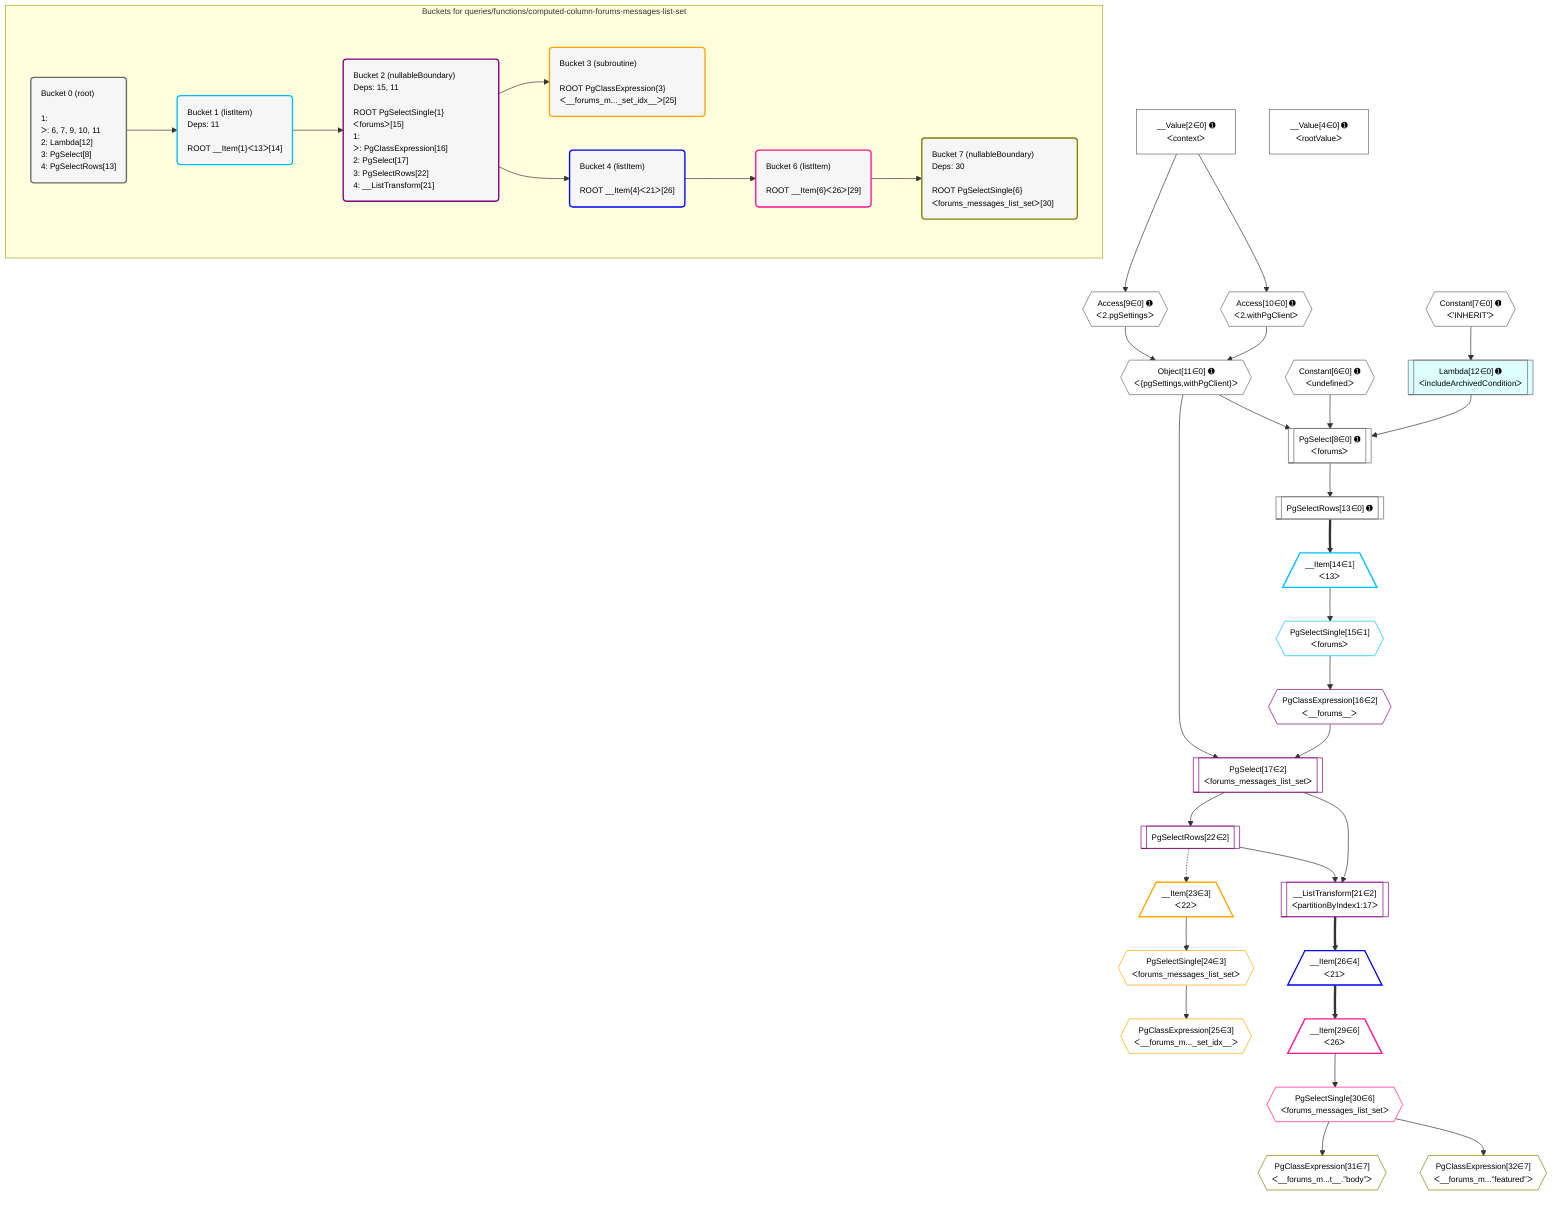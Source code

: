 %%{init: {'themeVariables': { 'fontSize': '12px'}}}%%
graph TD
    classDef path fill:#eee,stroke:#000,color:#000
    classDef plan fill:#fff,stroke-width:1px,color:#000
    classDef itemplan fill:#fff,stroke-width:2px,color:#000
    classDef unbatchedplan fill:#dff,stroke-width:1px,color:#000
    classDef sideeffectplan fill:#fcc,stroke-width:2px,color:#000
    classDef bucket fill:#f6f6f6,color:#000,stroke-width:2px,text-align:left


    %% plan dependencies
    PgSelect8[["PgSelect[8∈0] ➊<br />ᐸforumsᐳ"]]:::plan
    Object11{{"Object[11∈0] ➊<br />ᐸ{pgSettings,withPgClient}ᐳ"}}:::plan
    Constant6{{"Constant[6∈0] ➊<br />ᐸundefinedᐳ"}}:::plan
    Lambda12[["Lambda[12∈0] ➊<br />ᐸincludeArchivedConditionᐳ"]]:::unbatchedplan
    Object11 & Constant6 & Lambda12 --> PgSelect8
    Access9{{"Access[9∈0] ➊<br />ᐸ2.pgSettingsᐳ"}}:::plan
    Access10{{"Access[10∈0] ➊<br />ᐸ2.withPgClientᐳ"}}:::plan
    Access9 & Access10 --> Object11
    __Value2["__Value[2∈0] ➊<br />ᐸcontextᐳ"]:::plan
    __Value2 --> Access9
    __Value2 --> Access10
    Constant7{{"Constant[7∈0] ➊<br />ᐸ'INHERIT'ᐳ"}}:::plan
    Constant7 --> Lambda12
    PgSelectRows13[["PgSelectRows[13∈0] ➊"]]:::plan
    PgSelect8 --> PgSelectRows13
    __Value4["__Value[4∈0] ➊<br />ᐸrootValueᐳ"]:::plan
    __Item14[/"__Item[14∈1]<br />ᐸ13ᐳ"\]:::itemplan
    PgSelectRows13 ==> __Item14
    PgSelectSingle15{{"PgSelectSingle[15∈1]<br />ᐸforumsᐳ"}}:::plan
    __Item14 --> PgSelectSingle15
    PgSelect17[["PgSelect[17∈2]<br />ᐸforums_messages_list_setᐳ"]]:::plan
    PgClassExpression16{{"PgClassExpression[16∈2]<br />ᐸ__forums__ᐳ"}}:::plan
    Object11 & PgClassExpression16 --> PgSelect17
    __ListTransform21[["__ListTransform[21∈2]<br />ᐸpartitionByIndex1:17ᐳ"]]:::plan
    PgSelectRows22[["PgSelectRows[22∈2]"]]:::plan
    PgSelectRows22 & PgSelect17 --> __ListTransform21
    PgSelectSingle15 --> PgClassExpression16
    PgSelect17 --> PgSelectRows22
    __Item23[/"__Item[23∈3]<br />ᐸ22ᐳ"\]:::itemplan
    PgSelectRows22 -.-> __Item23
    PgSelectSingle24{{"PgSelectSingle[24∈3]<br />ᐸforums_messages_list_setᐳ"}}:::plan
    __Item23 --> PgSelectSingle24
    PgClassExpression25{{"PgClassExpression[25∈3]<br />ᐸ__forums_m..._set_idx__ᐳ"}}:::plan
    PgSelectSingle24 --> PgClassExpression25
    __Item26[/"__Item[26∈4]<br />ᐸ21ᐳ"\]:::itemplan
    __ListTransform21 ==> __Item26
    __Item29[/"__Item[29∈6]<br />ᐸ26ᐳ"\]:::itemplan
    __Item26 ==> __Item29
    PgSelectSingle30{{"PgSelectSingle[30∈6]<br />ᐸforums_messages_list_setᐳ"}}:::plan
    __Item29 --> PgSelectSingle30
    PgClassExpression31{{"PgClassExpression[31∈7]<br />ᐸ__forums_m...t__.”body”ᐳ"}}:::plan
    PgSelectSingle30 --> PgClassExpression31
    PgClassExpression32{{"PgClassExpression[32∈7]<br />ᐸ__forums_m...”featured”ᐳ"}}:::plan
    PgSelectSingle30 --> PgClassExpression32

    %% define steps

    subgraph "Buckets for queries/functions/computed-column-forums-messages-list-set"
    Bucket0("Bucket 0 (root)<br /><br />1: <br />ᐳ: 6, 7, 9, 10, 11<br />2: Lambda[12]<br />3: PgSelect[8]<br />4: PgSelectRows[13]"):::bucket
    classDef bucket0 stroke:#696969
    class Bucket0,__Value2,__Value4,Constant6,Constant7,PgSelect8,Access9,Access10,Object11,Lambda12,PgSelectRows13 bucket0
    Bucket1("Bucket 1 (listItem)<br />Deps: 11<br /><br />ROOT __Item{1}ᐸ13ᐳ[14]"):::bucket
    classDef bucket1 stroke:#00bfff
    class Bucket1,__Item14,PgSelectSingle15 bucket1
    Bucket2("Bucket 2 (nullableBoundary)<br />Deps: 15, 11<br /><br />ROOT PgSelectSingle{1}ᐸforumsᐳ[15]<br />1: <br />ᐳ: PgClassExpression[16]<br />2: PgSelect[17]<br />3: PgSelectRows[22]<br />4: __ListTransform[21]"):::bucket
    classDef bucket2 stroke:#7f007f
    class Bucket2,PgClassExpression16,PgSelect17,__ListTransform21,PgSelectRows22 bucket2
    Bucket3("Bucket 3 (subroutine)<br /><br />ROOT PgClassExpression{3}ᐸ__forums_m..._set_idx__ᐳ[25]"):::bucket
    classDef bucket3 stroke:#ffa500
    class Bucket3,__Item23,PgSelectSingle24,PgClassExpression25 bucket3
    Bucket4("Bucket 4 (listItem)<br /><br />ROOT __Item{4}ᐸ21ᐳ[26]"):::bucket
    classDef bucket4 stroke:#0000ff
    class Bucket4,__Item26 bucket4
    Bucket6("Bucket 6 (listItem)<br /><br />ROOT __Item{6}ᐸ26ᐳ[29]"):::bucket
    classDef bucket6 stroke:#ff1493
    class Bucket6,__Item29,PgSelectSingle30 bucket6
    Bucket7("Bucket 7 (nullableBoundary)<br />Deps: 30<br /><br />ROOT PgSelectSingle{6}ᐸforums_messages_list_setᐳ[30]"):::bucket
    classDef bucket7 stroke:#808000
    class Bucket7,PgClassExpression31,PgClassExpression32 bucket7
    Bucket0 --> Bucket1
    Bucket1 --> Bucket2
    Bucket2 --> Bucket3 & Bucket4
    Bucket4 --> Bucket6
    Bucket6 --> Bucket7
    end
